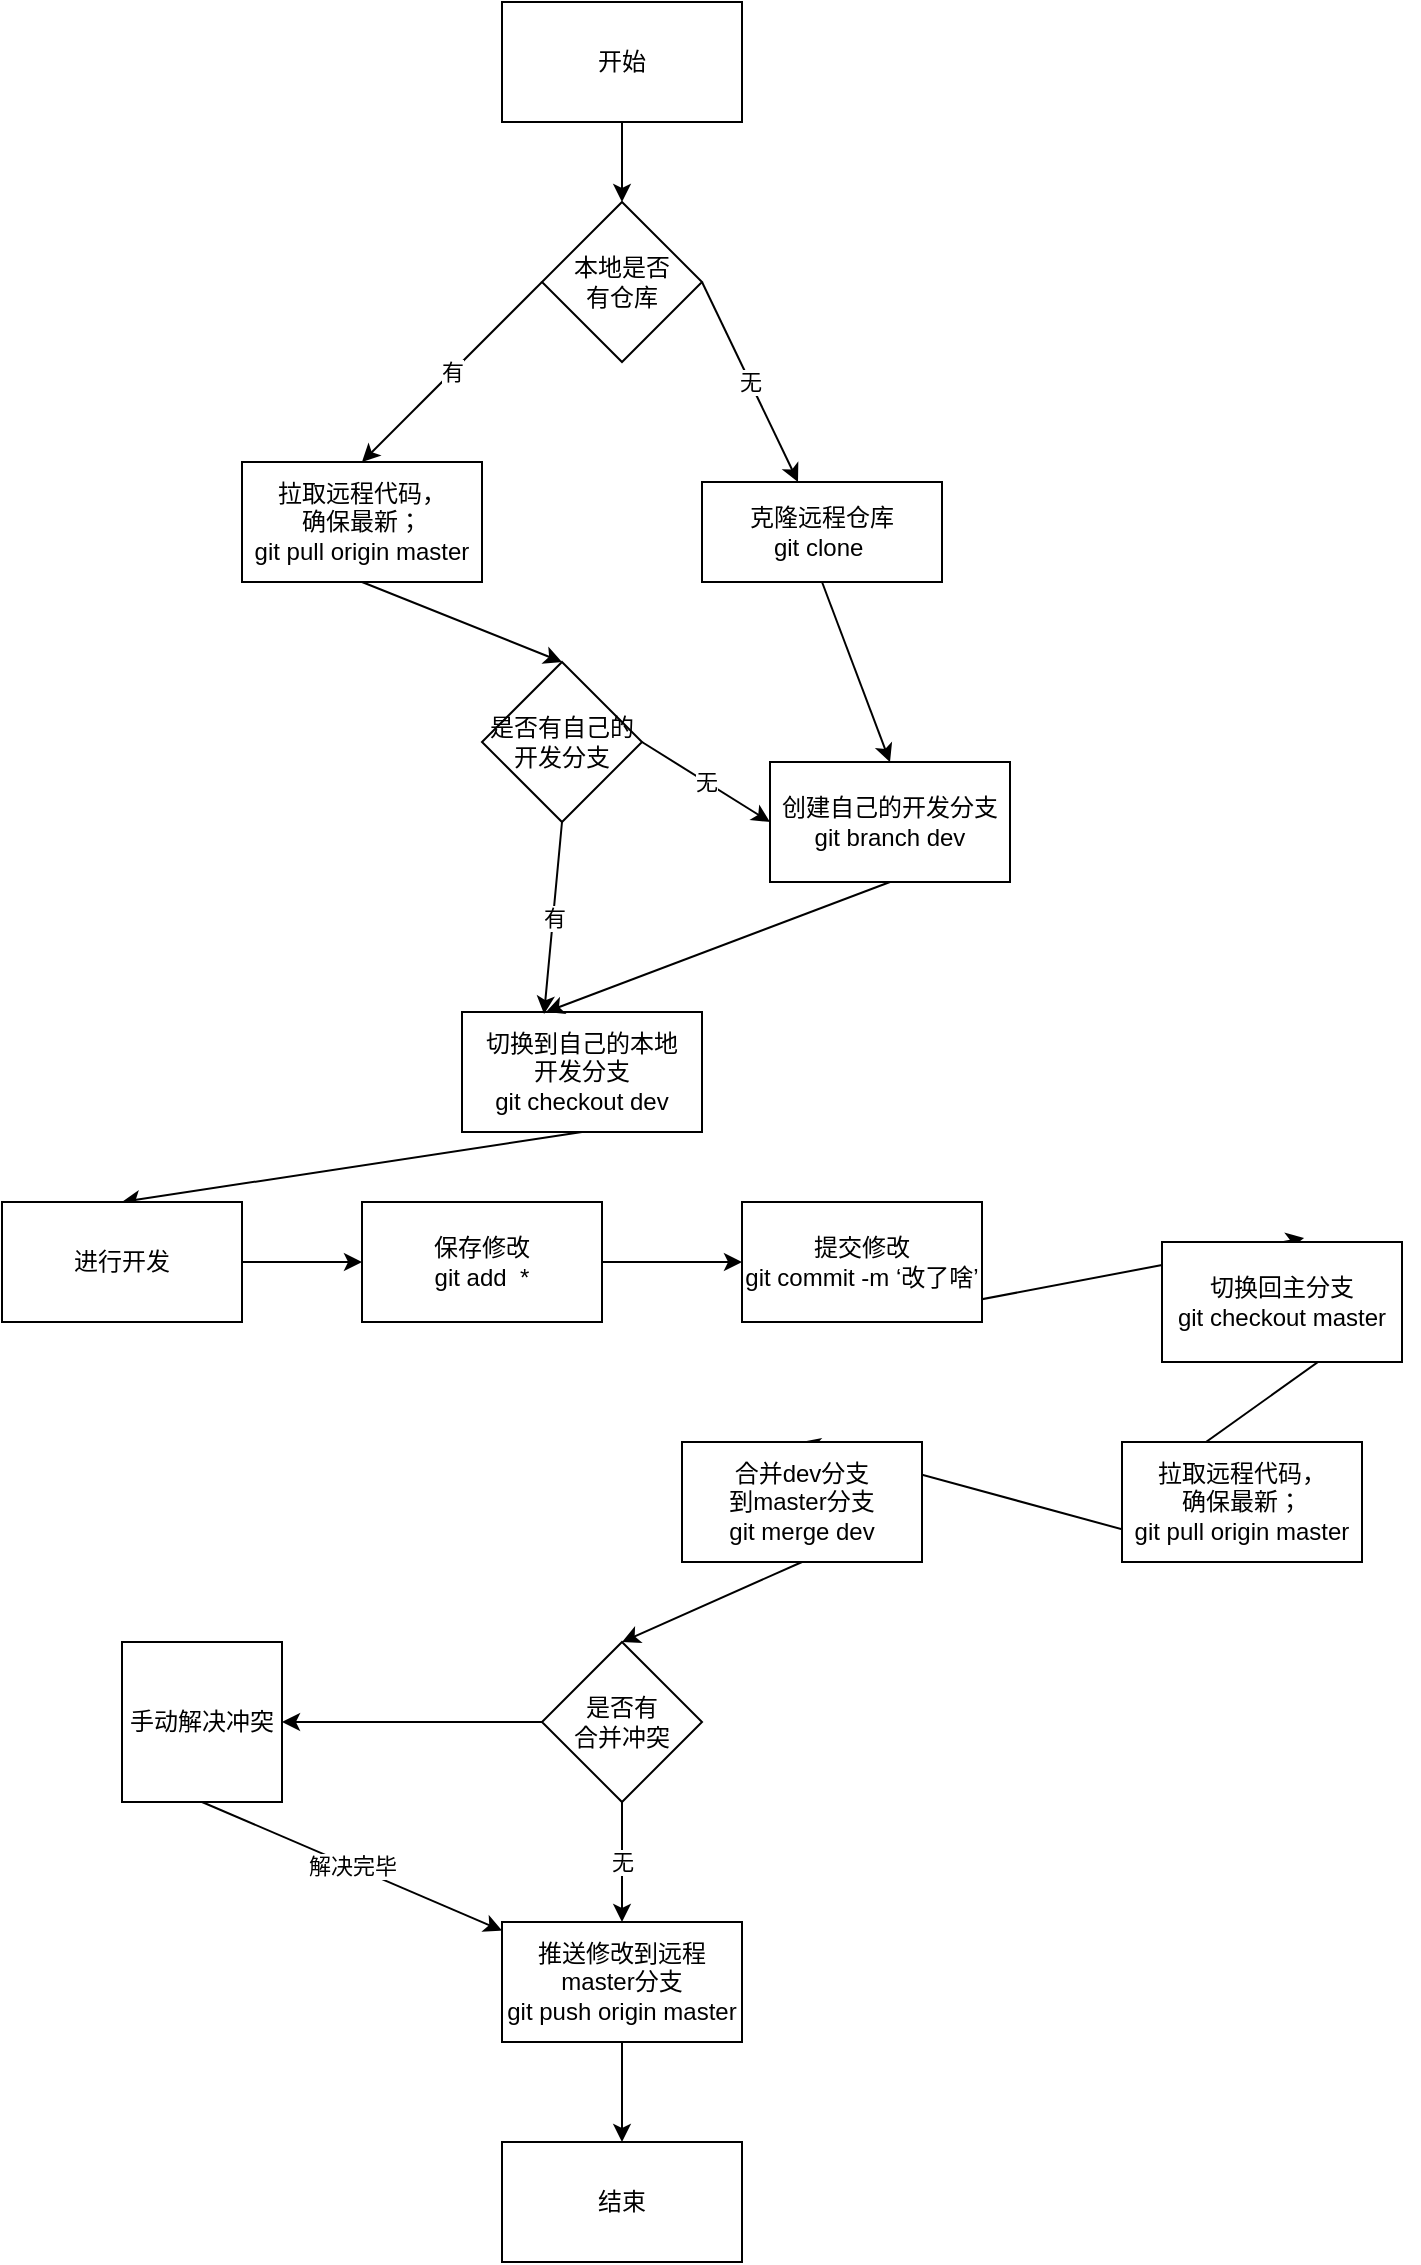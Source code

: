 <mxfile>
    <diagram id="uR7DYk5bHty1TMvU6oHn" name="第 1 页">
        <mxGraphModel dx="842" dy="1036" grid="1" gridSize="10" guides="1" tooltips="1" connect="1" arrows="1" fold="1" page="1" pageScale="1" pageWidth="827" pageHeight="1169" math="0" shadow="0">
            <root>
                <mxCell id="0"/>
                <mxCell id="1" parent="0"/>
                <mxCell id="42" style="edgeStyle=none;html=1;exitX=0.5;exitY=1;exitDx=0;exitDy=0;entryX=0.5;entryY=0;entryDx=0;entryDy=0;" edge="1" parent="1" source="2" target="3">
                    <mxGeometry relative="1" as="geometry"/>
                </mxCell>
                <mxCell id="2" value="开始" style="rounded=0;whiteSpace=wrap;html=1;" vertex="1" parent="1">
                    <mxGeometry x="340" y="20" width="120" height="60" as="geometry"/>
                </mxCell>
                <mxCell id="6" value="有" style="edgeStyle=none;html=1;exitX=0;exitY=0.5;exitDx=0;exitDy=0;entryX=0.5;entryY=0;entryDx=0;entryDy=0;" edge="1" parent="1" source="3" target="4">
                    <mxGeometry relative="1" as="geometry"/>
                </mxCell>
                <mxCell id="7" value="无" style="edgeStyle=none;html=1;exitX=1;exitY=0.5;exitDx=0;exitDy=0;" edge="1" parent="1" source="3" target="5">
                    <mxGeometry relative="1" as="geometry"/>
                </mxCell>
                <mxCell id="3" value="本地是否&lt;br&gt;有仓库" style="rhombus;whiteSpace=wrap;html=1;" vertex="1" parent="1">
                    <mxGeometry x="360" y="120" width="80" height="80" as="geometry"/>
                </mxCell>
                <mxCell id="9" style="edgeStyle=none;html=1;exitX=0.5;exitY=1;exitDx=0;exitDy=0;entryX=0.5;entryY=0;entryDx=0;entryDy=0;" edge="1" parent="1" source="4" target="12">
                    <mxGeometry relative="1" as="geometry"/>
                </mxCell>
                <mxCell id="4" value="拉取远程代码，&lt;br&gt;确保最新；&lt;br&gt;git pull origin master" style="rounded=0;whiteSpace=wrap;html=1;" vertex="1" parent="1">
                    <mxGeometry x="210" y="250" width="120" height="60" as="geometry"/>
                </mxCell>
                <mxCell id="11" style="edgeStyle=none;html=1;exitX=0.5;exitY=1;exitDx=0;exitDy=0;entryX=0.5;entryY=0;entryDx=0;entryDy=0;" edge="1" parent="1" source="5" target="10">
                    <mxGeometry relative="1" as="geometry"/>
                </mxCell>
                <mxCell id="5" value="克隆远程仓库&lt;br&gt;git clone&amp;nbsp;" style="rounded=0;whiteSpace=wrap;html=1;" vertex="1" parent="1">
                    <mxGeometry x="440" y="260" width="120" height="50" as="geometry"/>
                </mxCell>
                <mxCell id="17" style="edgeStyle=none;html=1;exitX=0.5;exitY=1;exitDx=0;exitDy=0;entryX=0.5;entryY=0;entryDx=0;entryDy=0;" edge="1" parent="1" source="8" target="16">
                    <mxGeometry relative="1" as="geometry"/>
                </mxCell>
                <mxCell id="8" value="切换到自己的本地&lt;br&gt;开发分支&lt;br&gt;git checkout dev" style="rounded=0;whiteSpace=wrap;html=1;" vertex="1" parent="1">
                    <mxGeometry x="320" y="525" width="120" height="60" as="geometry"/>
                </mxCell>
                <mxCell id="15" style="edgeStyle=none;html=1;exitX=0.5;exitY=1;exitDx=0;exitDy=0;entryX=0.35;entryY=0;entryDx=0;entryDy=0;entryPerimeter=0;" edge="1" parent="1" source="10" target="8">
                    <mxGeometry relative="1" as="geometry"/>
                </mxCell>
                <mxCell id="10" value="创建自己的开发分支&lt;br&gt;git branch dev" style="rounded=0;whiteSpace=wrap;html=1;" vertex="1" parent="1">
                    <mxGeometry x="474" y="400" width="120" height="60" as="geometry"/>
                </mxCell>
                <mxCell id="13" value="无" style="edgeStyle=none;html=1;exitX=1;exitY=0.5;exitDx=0;exitDy=0;entryX=0;entryY=0.5;entryDx=0;entryDy=0;" edge="1" parent="1" source="12" target="10">
                    <mxGeometry relative="1" as="geometry"/>
                </mxCell>
                <mxCell id="14" value="有" style="edgeStyle=none;html=1;exitX=0.5;exitY=1;exitDx=0;exitDy=0;entryX=0.342;entryY=0.017;entryDx=0;entryDy=0;entryPerimeter=0;" edge="1" parent="1" source="12" target="8">
                    <mxGeometry relative="1" as="geometry"/>
                </mxCell>
                <mxCell id="12" value="是否有自己的&lt;br&gt;开发分支" style="rhombus;whiteSpace=wrap;html=1;" vertex="1" parent="1">
                    <mxGeometry x="330" y="350" width="80" height="80" as="geometry"/>
                </mxCell>
                <mxCell id="19" style="edgeStyle=none;html=1;exitX=1;exitY=0.5;exitDx=0;exitDy=0;" edge="1" parent="1" source="16" target="18">
                    <mxGeometry relative="1" as="geometry"/>
                </mxCell>
                <mxCell id="16" value="进行开发" style="rounded=0;whiteSpace=wrap;html=1;" vertex="1" parent="1">
                    <mxGeometry x="90" y="620" width="120" height="60" as="geometry"/>
                </mxCell>
                <mxCell id="21" style="edgeStyle=none;html=1;exitX=1;exitY=0.5;exitDx=0;exitDy=0;entryX=0;entryY=0.5;entryDx=0;entryDy=0;" edge="1" parent="1" source="18" target="20">
                    <mxGeometry relative="1" as="geometry"/>
                </mxCell>
                <mxCell id="18" value="保存修改&lt;br&gt;git add&amp;nbsp; *" style="rounded=0;whiteSpace=wrap;html=1;" vertex="1" parent="1">
                    <mxGeometry x="270" y="620" width="120" height="60" as="geometry"/>
                </mxCell>
                <mxCell id="24" style="edgeStyle=none;html=1;exitX=0.5;exitY=1;exitDx=0;exitDy=0;entryX=0.592;entryY=-0.033;entryDx=0;entryDy=0;entryPerimeter=0;" edge="1" parent="1" source="20" target="23">
                    <mxGeometry relative="1" as="geometry"/>
                </mxCell>
                <mxCell id="20" value="提交修改&lt;br&gt;git commit -m ‘改了啥’" style="rounded=0;whiteSpace=wrap;html=1;" vertex="1" parent="1">
                    <mxGeometry x="460" y="620" width="120" height="60" as="geometry"/>
                </mxCell>
                <mxCell id="28" style="edgeStyle=none;html=1;exitX=1;exitY=0.5;exitDx=0;exitDy=0;entryX=0;entryY=0.5;entryDx=0;entryDy=0;" edge="1" parent="1" source="23" target="26">
                    <mxGeometry relative="1" as="geometry"/>
                </mxCell>
                <mxCell id="23" value="切换回主分支&lt;br&gt;git checkout master" style="rounded=0;whiteSpace=wrap;html=1;" vertex="1" parent="1">
                    <mxGeometry x="670" y="640" width="120" height="60" as="geometry"/>
                </mxCell>
                <mxCell id="30" style="edgeStyle=none;html=1;exitX=0.5;exitY=1;exitDx=0;exitDy=0;entryX=0.5;entryY=0;entryDx=0;entryDy=0;" edge="1" parent="1" source="26" target="29">
                    <mxGeometry relative="1" as="geometry"/>
                </mxCell>
                <mxCell id="26" value="拉取远程代码，&lt;br&gt;确保最新；&lt;br&gt;git pull origin master" style="rounded=0;whiteSpace=wrap;html=1;" vertex="1" parent="1">
                    <mxGeometry x="650" y="740" width="120" height="60" as="geometry"/>
                </mxCell>
                <mxCell id="32" style="edgeStyle=none;html=1;exitX=0.5;exitY=1;exitDx=0;exitDy=0;entryX=0.5;entryY=0;entryDx=0;entryDy=0;" edge="1" parent="1" source="29" target="31">
                    <mxGeometry relative="1" as="geometry"/>
                </mxCell>
                <mxCell id="29" value="合并dev分支&lt;br&gt;到master分支&lt;br&gt;git merge dev" style="rounded=0;whiteSpace=wrap;html=1;" vertex="1" parent="1">
                    <mxGeometry x="430" y="740" width="120" height="60" as="geometry"/>
                </mxCell>
                <mxCell id="35" value="无" style="edgeStyle=none;html=1;exitX=0.5;exitY=1;exitDx=0;exitDy=0;entryX=0.5;entryY=0;entryDx=0;entryDy=0;" edge="1" parent="1" source="31" target="33">
                    <mxGeometry relative="1" as="geometry"/>
                </mxCell>
                <mxCell id="46" style="edgeStyle=none;html=1;exitX=0;exitY=0.5;exitDx=0;exitDy=0;entryX=1;entryY=0.5;entryDx=0;entryDy=0;" edge="1" parent="1" source="31" target="45">
                    <mxGeometry relative="1" as="geometry"/>
                </mxCell>
                <mxCell id="31" value="是否有&lt;br&gt;合并冲突" style="rhombus;whiteSpace=wrap;html=1;" vertex="1" parent="1">
                    <mxGeometry x="360" y="840" width="80" height="80" as="geometry"/>
                </mxCell>
                <mxCell id="40" style="edgeStyle=none;html=1;exitX=0.5;exitY=1;exitDx=0;exitDy=0;" edge="1" parent="1" source="33" target="39">
                    <mxGeometry relative="1" as="geometry"/>
                </mxCell>
                <mxCell id="33" value="推送修改到远程master分支&lt;br&gt;git push origin master" style="rounded=0;whiteSpace=wrap;html=1;" vertex="1" parent="1">
                    <mxGeometry x="340" y="980" width="120" height="60" as="geometry"/>
                </mxCell>
                <mxCell id="39" value="结束" style="rounded=0;whiteSpace=wrap;html=1;" vertex="1" parent="1">
                    <mxGeometry x="340" y="1090" width="120" height="60" as="geometry"/>
                </mxCell>
                <mxCell id="47" value="解决完毕" style="edgeStyle=none;html=1;exitX=0.5;exitY=1;exitDx=0;exitDy=0;" edge="1" parent="1" source="45" target="33">
                    <mxGeometry relative="1" as="geometry"/>
                </mxCell>
                <mxCell id="45" value="手动解决冲突" style="whiteSpace=wrap;html=1;aspect=fixed;" vertex="1" parent="1">
                    <mxGeometry x="150" y="840" width="80" height="80" as="geometry"/>
                </mxCell>
            </root>
        </mxGraphModel>
    </diagram>
</mxfile>